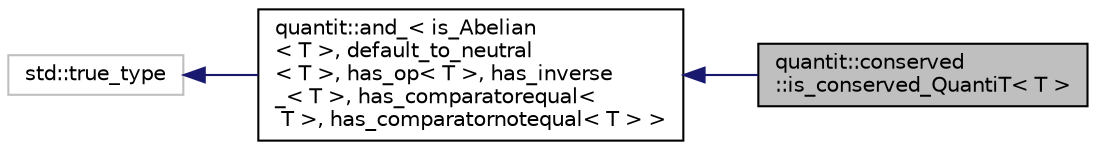 digraph "quantit::conserved::is_conserved_QuantiT&lt; T &gt;"
{
 // LATEX_PDF_SIZE
  edge [fontname="Helvetica",fontsize="10",labelfontname="Helvetica",labelfontsize="10"];
  node [fontname="Helvetica",fontsize="10",shape=record];
  rankdir="LR";
  Node1 [label="quantit::conserved\l::is_conserved_QuantiT\< T \>",height=0.2,width=0.4,color="black", fillcolor="grey75", style="filled", fontcolor="black",tooltip=" "];
  Node2 -> Node1 [dir="back",color="midnightblue",fontsize="10",style="solid",fontname="Helvetica"];
  Node2 [label="quantit::and_\< is_Abelian\l\< T \>, default_to_neutral\l\< T \>, has_op\< T \>, has_inverse\l_\< T \>, has_comparatorequal\<\l T \>, has_comparatornotequal\< T \> \>",height=0.2,width=0.4,color="black", fillcolor="white", style="filled",URL="$structquantit_1_1and__.html",tooltip=" "];
  Node3 -> Node2 [dir="back",color="midnightblue",fontsize="10",style="solid",fontname="Helvetica"];
  Node3 [label="std::true_type",height=0.2,width=0.4,color="grey75", fillcolor="white", style="filled",tooltip=" "];
}
